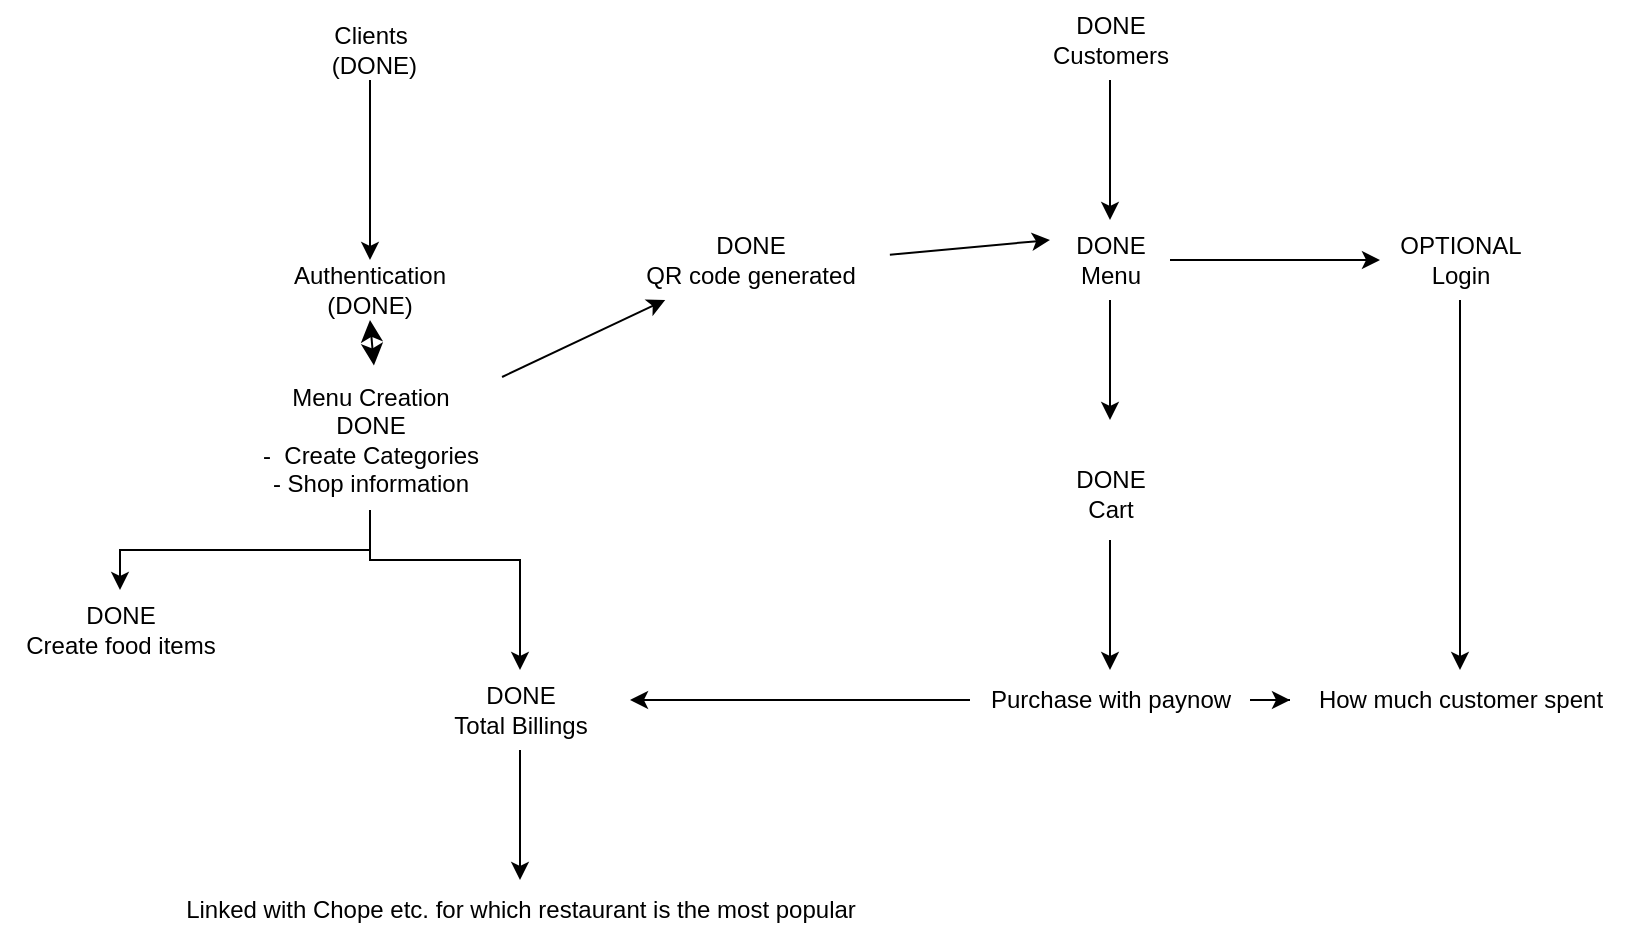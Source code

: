 <mxfile version="20.8.23" type="github">
  <diagram name="Page-1" id="H4HJGLfZcfQgHLBg135O">
    <mxGraphModel dx="1360" dy="795" grid="1" gridSize="10" guides="1" tooltips="1" connect="1" arrows="1" fold="1" page="1" pageScale="1" pageWidth="850" pageHeight="1100" math="0" shadow="0">
      <root>
        <mxCell id="0" />
        <mxCell id="1" parent="0" />
        <mxCell id="aZFSHv8Zsd38NP5G6fSy-4" value="&lt;div&gt;Authentication&lt;/div&gt;&lt;div&gt;(DONE)&lt;br&gt;&lt;/div&gt;" style="text;html=1;strokeColor=none;fillColor=none;align=center;verticalAlign=middle;whiteSpace=wrap;rounded=0;" vertex="1" parent="1">
          <mxGeometry x="160" y="220" width="60" height="30" as="geometry" />
        </mxCell>
        <mxCell id="aZFSHv8Zsd38NP5G6fSy-5" value="&lt;div&gt;Clients&lt;/div&gt;&amp;nbsp;(DONE)" style="text;html=1;align=center;verticalAlign=middle;resizable=0;points=[];autosize=1;strokeColor=none;fillColor=none;" vertex="1" parent="1">
          <mxGeometry x="155" y="95" width="70" height="40" as="geometry" />
        </mxCell>
        <mxCell id="aZFSHv8Zsd38NP5G6fSy-7" value="" style="endArrow=classic;html=1;rounded=0;" edge="1" parent="1">
          <mxGeometry width="50" height="50" relative="1" as="geometry">
            <mxPoint x="190" y="130" as="sourcePoint" />
            <mxPoint x="190" y="220" as="targetPoint" />
          </mxGeometry>
        </mxCell>
        <mxCell id="aZFSHv8Zsd38NP5G6fSy-13" value="" style="edgeStyle=orthogonalEdgeStyle;rounded=0;orthogonalLoop=1;jettySize=auto;html=1;" edge="1" parent="1" source="aZFSHv8Zsd38NP5G6fSy-8" target="aZFSHv8Zsd38NP5G6fSy-12">
          <mxGeometry relative="1" as="geometry" />
        </mxCell>
        <mxCell id="aZFSHv8Zsd38NP5G6fSy-55" value="" style="edgeStyle=orthogonalEdgeStyle;rounded=0;orthogonalLoop=1;jettySize=auto;html=1;" edge="1" parent="1" source="aZFSHv8Zsd38NP5G6fSy-8" target="aZFSHv8Zsd38NP5G6fSy-53">
          <mxGeometry relative="1" as="geometry">
            <Array as="points">
              <mxPoint x="190" y="370" />
              <mxPoint x="265" y="370" />
            </Array>
          </mxGeometry>
        </mxCell>
        <mxCell id="aZFSHv8Zsd38NP5G6fSy-8" value="&lt;div&gt;Menu Creation&lt;/div&gt;&lt;div&gt;DONE&lt;br&gt;&lt;/div&gt;&lt;div&gt;-&amp;nbsp; Create Categories&lt;/div&gt;&lt;div&gt;- Shop information&lt;/div&gt;" style="text;html=1;align=center;verticalAlign=middle;resizable=0;points=[];autosize=1;strokeColor=none;fillColor=none;" vertex="1" parent="1">
          <mxGeometry x="125" y="275" width="130" height="70" as="geometry" />
        </mxCell>
        <mxCell id="aZFSHv8Zsd38NP5G6fSy-9" value="" style="edgeStyle=none;orthogonalLoop=1;jettySize=auto;html=1;endArrow=classic;startArrow=classic;endSize=8;startSize=8;rounded=0;exitX=0.5;exitY=1;exitDx=0;exitDy=0;entryX=0.515;entryY=-0.033;entryDx=0;entryDy=0;entryPerimeter=0;" edge="1" parent="1" source="aZFSHv8Zsd38NP5G6fSy-4" target="aZFSHv8Zsd38NP5G6fSy-8">
          <mxGeometry width="100" relative="1" as="geometry">
            <mxPoint x="160" y="260" as="sourcePoint" />
            <mxPoint x="260" y="260" as="targetPoint" />
            <Array as="points" />
          </mxGeometry>
        </mxCell>
        <mxCell id="aZFSHv8Zsd38NP5G6fSy-12" value="&lt;div&gt;DONE&lt;br&gt;&lt;/div&gt;&lt;div&gt;Create food items&lt;/div&gt;" style="text;html=1;align=center;verticalAlign=middle;resizable=0;points=[];autosize=1;strokeColor=none;fillColor=none;" vertex="1" parent="1">
          <mxGeometry x="5" y="385" width="120" height="40" as="geometry" />
        </mxCell>
        <mxCell id="aZFSHv8Zsd38NP5G6fSy-21" value="" style="edgeStyle=orthogonalEdgeStyle;rounded=0;orthogonalLoop=1;jettySize=auto;html=1;" edge="1" parent="1" source="aZFSHv8Zsd38NP5G6fSy-19" target="aZFSHv8Zsd38NP5G6fSy-20">
          <mxGeometry relative="1" as="geometry" />
        </mxCell>
        <mxCell id="aZFSHv8Zsd38NP5G6fSy-19" value="&lt;div&gt;DONE&lt;br&gt;&lt;/div&gt;&lt;div&gt;Customers&lt;/div&gt;" style="text;html=1;align=center;verticalAlign=middle;resizable=0;points=[];autosize=1;strokeColor=none;fillColor=none;" vertex="1" parent="1">
          <mxGeometry x="520" y="90" width="80" height="40" as="geometry" />
        </mxCell>
        <mxCell id="aZFSHv8Zsd38NP5G6fSy-23" value="" style="edgeStyle=orthogonalEdgeStyle;rounded=0;orthogonalLoop=1;jettySize=auto;html=1;" edge="1" parent="1" source="aZFSHv8Zsd38NP5G6fSy-20" target="aZFSHv8Zsd38NP5G6fSy-22">
          <mxGeometry relative="1" as="geometry" />
        </mxCell>
        <mxCell id="aZFSHv8Zsd38NP5G6fSy-39" value="" style="edgeStyle=orthogonalEdgeStyle;rounded=0;orthogonalLoop=1;jettySize=auto;html=1;" edge="1" parent="1" source="aZFSHv8Zsd38NP5G6fSy-20" target="aZFSHv8Zsd38NP5G6fSy-37">
          <mxGeometry relative="1" as="geometry" />
        </mxCell>
        <mxCell id="aZFSHv8Zsd38NP5G6fSy-20" value="&lt;div&gt;DONE&lt;br&gt;&lt;/div&gt;&lt;div&gt;Menu&lt;/div&gt;" style="text;html=1;align=center;verticalAlign=middle;resizable=0;points=[];autosize=1;strokeColor=none;fillColor=none;" vertex="1" parent="1">
          <mxGeometry x="530" y="200" width="60" height="40" as="geometry" />
        </mxCell>
        <mxCell id="aZFSHv8Zsd38NP5G6fSy-58" value="" style="edgeStyle=orthogonalEdgeStyle;rounded=0;orthogonalLoop=1;jettySize=auto;html=1;" edge="1" parent="1" source="aZFSHv8Zsd38NP5G6fSy-22" target="aZFSHv8Zsd38NP5G6fSy-57">
          <mxGeometry relative="1" as="geometry" />
        </mxCell>
        <mxCell id="aZFSHv8Zsd38NP5G6fSy-22" value="&lt;div&gt;&lt;br&gt;&lt;/div&gt;&lt;div&gt;DONE&lt;br&gt;&lt;/div&gt;&lt;div&gt;Cart&lt;/div&gt;" style="text;html=1;align=center;verticalAlign=middle;resizable=0;points=[];autosize=1;strokeColor=none;fillColor=none;" vertex="1" parent="1">
          <mxGeometry x="530" y="300" width="60" height="60" as="geometry" />
        </mxCell>
        <mxCell id="aZFSHv8Zsd38NP5G6fSy-28" value="&lt;div&gt;DONE&lt;br&gt;&lt;/div&gt;&lt;div&gt;QR code generated&lt;/div&gt;" style="text;html=1;align=center;verticalAlign=middle;resizable=0;points=[];autosize=1;strokeColor=none;fillColor=none;" vertex="1" parent="1">
          <mxGeometry x="315" y="200" width="130" height="40" as="geometry" />
        </mxCell>
        <mxCell id="aZFSHv8Zsd38NP5G6fSy-29" value="" style="endArrow=classic;html=1;rounded=0;exitX=1.008;exitY=0.05;exitDx=0;exitDy=0;exitPerimeter=0;" edge="1" parent="1" source="aZFSHv8Zsd38NP5G6fSy-8" target="aZFSHv8Zsd38NP5G6fSy-28">
          <mxGeometry width="50" height="50" relative="1" as="geometry">
            <mxPoint x="400" y="440" as="sourcePoint" />
            <mxPoint x="300" y="480" as="targetPoint" />
          </mxGeometry>
        </mxCell>
        <mxCell id="aZFSHv8Zsd38NP5G6fSy-30" value="" style="endArrow=classic;html=1;rounded=0;exitX=1.038;exitY=0.433;exitDx=0;exitDy=0;exitPerimeter=0;" edge="1" parent="1" source="aZFSHv8Zsd38NP5G6fSy-28">
          <mxGeometry width="50" height="50" relative="1" as="geometry">
            <mxPoint x="420" y="110" as="sourcePoint" />
            <mxPoint x="530" y="210" as="targetPoint" />
          </mxGeometry>
        </mxCell>
        <mxCell id="aZFSHv8Zsd38NP5G6fSy-41" value="" style="edgeStyle=orthogonalEdgeStyle;rounded=0;orthogonalLoop=1;jettySize=auto;html=1;" edge="1" parent="1" source="aZFSHv8Zsd38NP5G6fSy-37" target="aZFSHv8Zsd38NP5G6fSy-40">
          <mxGeometry relative="1" as="geometry" />
        </mxCell>
        <mxCell id="aZFSHv8Zsd38NP5G6fSy-37" value="&lt;div&gt;OPTIONAL&lt;/div&gt;&lt;div&gt;Login&lt;/div&gt;" style="text;html=1;align=center;verticalAlign=middle;resizable=0;points=[];autosize=1;strokeColor=none;fillColor=none;" vertex="1" parent="1">
          <mxGeometry x="695" y="200" width="80" height="40" as="geometry" />
        </mxCell>
        <mxCell id="aZFSHv8Zsd38NP5G6fSy-40" value="How much customer spent" style="text;html=1;align=center;verticalAlign=middle;resizable=0;points=[];autosize=1;strokeColor=none;fillColor=none;" vertex="1" parent="1">
          <mxGeometry x="650" y="425" width="170" height="30" as="geometry" />
        </mxCell>
        <mxCell id="aZFSHv8Zsd38NP5G6fSy-43" value="Linked with Chope etc. for which restaurant is the most popular" style="text;html=1;align=center;verticalAlign=middle;resizable=0;points=[];autosize=1;strokeColor=none;fillColor=none;" vertex="1" parent="1">
          <mxGeometry x="85" y="530" width="360" height="30" as="geometry" />
        </mxCell>
        <mxCell id="aZFSHv8Zsd38NP5G6fSy-56" value="" style="edgeStyle=orthogonalEdgeStyle;rounded=0;orthogonalLoop=1;jettySize=auto;html=1;" edge="1" parent="1" source="aZFSHv8Zsd38NP5G6fSy-53" target="aZFSHv8Zsd38NP5G6fSy-43">
          <mxGeometry relative="1" as="geometry" />
        </mxCell>
        <mxCell id="aZFSHv8Zsd38NP5G6fSy-53" value="DONE&lt;br&gt;&lt;div&gt;Total Billings&lt;/div&gt;" style="text;html=1;align=center;verticalAlign=middle;resizable=0;points=[];autosize=1;strokeColor=none;fillColor=none;" vertex="1" parent="1">
          <mxGeometry x="220" y="425" width="90" height="40" as="geometry" />
        </mxCell>
        <mxCell id="aZFSHv8Zsd38NP5G6fSy-60" value="" style="edgeStyle=orthogonalEdgeStyle;rounded=0;orthogonalLoop=1;jettySize=auto;html=1;" edge="1" parent="1" source="aZFSHv8Zsd38NP5G6fSy-57">
          <mxGeometry relative="1" as="geometry">
            <mxPoint x="320" y="440" as="targetPoint" />
            <Array as="points">
              <mxPoint x="440" y="440" />
              <mxPoint x="440" y="440" />
            </Array>
          </mxGeometry>
        </mxCell>
        <mxCell id="aZFSHv8Zsd38NP5G6fSy-61" value="" style="edgeStyle=orthogonalEdgeStyle;rounded=0;orthogonalLoop=1;jettySize=auto;html=1;" edge="1" parent="1" source="aZFSHv8Zsd38NP5G6fSy-57" target="aZFSHv8Zsd38NP5G6fSy-40">
          <mxGeometry relative="1" as="geometry" />
        </mxCell>
        <mxCell id="aZFSHv8Zsd38NP5G6fSy-57" value="Purchase with paynow" style="text;html=1;align=center;verticalAlign=middle;resizable=0;points=[];autosize=1;strokeColor=none;fillColor=none;" vertex="1" parent="1">
          <mxGeometry x="490" y="425" width="140" height="30" as="geometry" />
        </mxCell>
      </root>
    </mxGraphModel>
  </diagram>
</mxfile>
